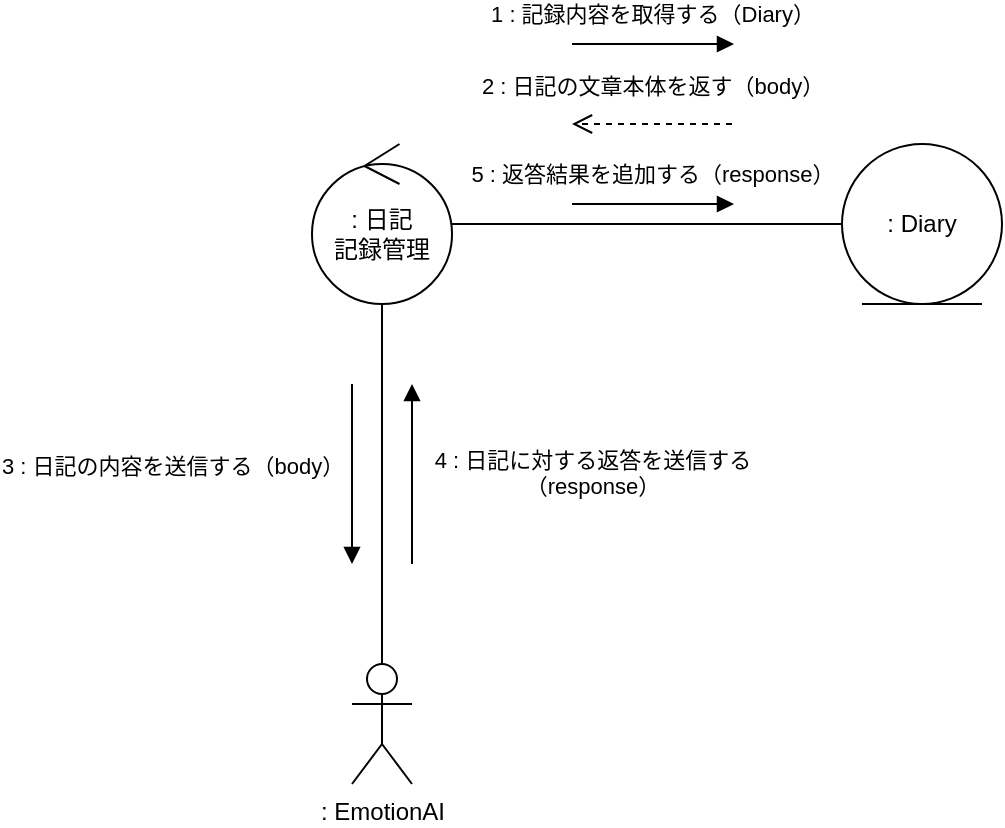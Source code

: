 <mxfile scale="5" border="10">
    <diagram id="mpP8sGz9FHktHrAXvyJB" name="ページ1">
        <mxGraphModel dx="1100" dy="771" grid="1" gridSize="10" guides="1" tooltips="1" connect="1" arrows="1" fold="1" page="1" pageScale="1" pageWidth="1169" pageHeight="827" background="#ffffff" math="0" shadow="0">
            <root>
                <mxCell id="0"/>
                <mxCell id="1" parent="0"/>
                <mxCell id="98" value=": EmotionAI" style="shape=umlActor;verticalLabelPosition=bottom;verticalAlign=top;html=1;" parent="1" vertex="1">
                    <mxGeometry x="260" y="480" width="30" height="60" as="geometry"/>
                </mxCell>
                <mxCell id="106" style="edgeStyle=none;html=1;rounded=0;endArrow=none;endFill=0;" edge="1" parent="1" source="104" target="105">
                    <mxGeometry relative="1" as="geometry"/>
                </mxCell>
                <mxCell id="110" style="edgeStyle=none;rounded=0;html=1;entryX=0.5;entryY=0;entryDx=0;entryDy=0;entryPerimeter=0;endArrow=none;endFill=0;" edge="1" parent="1" source="104" target="98">
                    <mxGeometry relative="1" as="geometry"/>
                </mxCell>
                <mxCell id="104" value=": 日記&lt;br&gt;記録管理" style="ellipse;shape=umlControl;whiteSpace=wrap;html=1;" parent="1" vertex="1">
                    <mxGeometry x="240" y="220" width="70" height="80" as="geometry"/>
                </mxCell>
                <mxCell id="105" value=": Diary" style="ellipse;shape=umlEntity;whiteSpace=wrap;html=1;" parent="1" vertex="1">
                    <mxGeometry x="505" y="220" width="80" height="80" as="geometry"/>
                </mxCell>
                <mxCell id="107" value="1 : 記録内容を取得する（Diary）" style="html=1;verticalAlign=bottom;endArrow=block;rounded=0;" edge="1" parent="1">
                    <mxGeometry x="-0.012" y="6" width="80" relative="1" as="geometry">
                        <mxPoint x="370.0" y="170" as="sourcePoint"/>
                        <mxPoint x="451" y="170" as="targetPoint"/>
                        <mxPoint as="offset"/>
                    </mxGeometry>
                </mxCell>
                <mxCell id="108" value="2 : 日記の文章本体を返す（body）" style="html=1;verticalAlign=bottom;endArrow=open;dashed=1;endSize=8;rounded=0;" edge="1" parent="1">
                    <mxGeometry y="-10" relative="1" as="geometry">
                        <mxPoint x="450" y="210.0" as="sourcePoint"/>
                        <mxPoint x="370" y="210.0" as="targetPoint"/>
                        <mxPoint as="offset"/>
                    </mxGeometry>
                </mxCell>
                <mxCell id="111" value="3 : 日記の内容を送信する（body）" style="html=1;verticalAlign=bottom;endArrow=block;rounded=0;" edge="1" parent="1">
                    <mxGeometry x="0.111" y="-90" width="80" relative="1" as="geometry">
                        <mxPoint x="260.0" y="340" as="sourcePoint"/>
                        <mxPoint x="260" y="430" as="targetPoint"/>
                        <mxPoint as="offset"/>
                    </mxGeometry>
                </mxCell>
                <mxCell id="112" value="4 : 日記に対する返答を送信する&lt;br&gt;（response）" style="html=1;verticalAlign=bottom;endArrow=block;rounded=0;" edge="1" parent="1">
                    <mxGeometry x="-0.333" y="-90" width="80" relative="1" as="geometry">
                        <mxPoint x="290" y="430" as="sourcePoint"/>
                        <mxPoint x="290" y="340" as="targetPoint"/>
                        <mxPoint as="offset"/>
                    </mxGeometry>
                </mxCell>
                <mxCell id="113" value="5 : 返答結果を追加する（response）" style="html=1;verticalAlign=bottom;endArrow=block;rounded=0;" edge="1" parent="1">
                    <mxGeometry x="-0.012" y="6" width="80" relative="1" as="geometry">
                        <mxPoint x="370.0" y="250.0" as="sourcePoint"/>
                        <mxPoint x="451" y="250.0" as="targetPoint"/>
                        <mxPoint as="offset"/>
                    </mxGeometry>
                </mxCell>
            </root>
        </mxGraphModel>
    </diagram>
</mxfile>